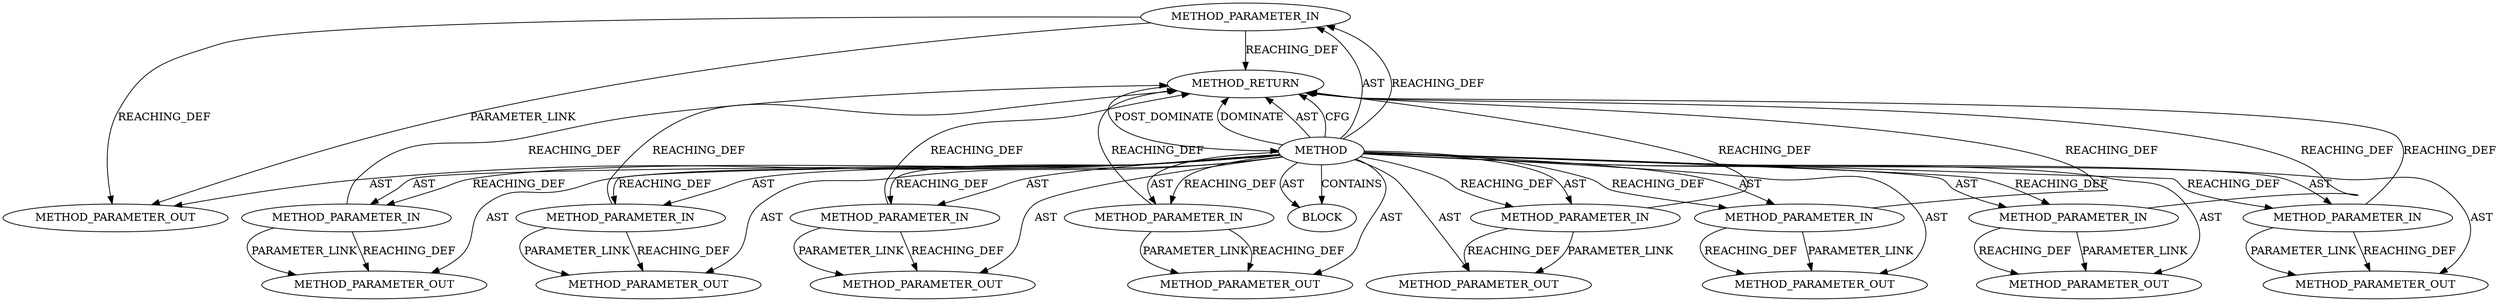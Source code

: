 digraph {
  13561 [label=METHOD_PARAMETER_OUT ORDER=4 CODE="p4" IS_VARIADIC=false TYPE_FULL_NAME="ANY" EVALUATION_STRATEGY="BY_VALUE" INDEX=4 NAME="p4"]
  12809 [label=METHOD_PARAMETER_IN ORDER=1 CODE="p1" IS_VARIADIC=false TYPE_FULL_NAME="ANY" EVALUATION_STRATEGY="BY_VALUE" INDEX=1 NAME="p1"]
  12814 [label=METHOD_PARAMETER_IN ORDER=6 CODE="p6" IS_VARIADIC=false TYPE_FULL_NAME="ANY" EVALUATION_STRATEGY="BY_VALUE" INDEX=6 NAME="p6"]
  12815 [label=METHOD_PARAMETER_IN ORDER=7 CODE="p7" IS_VARIADIC=false TYPE_FULL_NAME="ANY" EVALUATION_STRATEGY="BY_VALUE" INDEX=7 NAME="p7"]
  13558 [label=METHOD_PARAMETER_OUT ORDER=1 CODE="p1" IS_VARIADIC=false TYPE_FULL_NAME="ANY" EVALUATION_STRATEGY="BY_VALUE" INDEX=1 NAME="p1"]
  13564 [label=METHOD_PARAMETER_OUT ORDER=7 CODE="p7" IS_VARIADIC=false TYPE_FULL_NAME="ANY" EVALUATION_STRATEGY="BY_VALUE" INDEX=7 NAME="p7"]
  12812 [label=METHOD_PARAMETER_IN ORDER=4 CODE="p4" IS_VARIADIC=false TYPE_FULL_NAME="ANY" EVALUATION_STRATEGY="BY_VALUE" INDEX=4 NAME="p4"]
  12817 [label=METHOD_PARAMETER_IN ORDER=9 CODE="p9" IS_VARIADIC=false TYPE_FULL_NAME="ANY" EVALUATION_STRATEGY="BY_VALUE" INDEX=9 NAME="p9"]
  12819 [label=METHOD_RETURN ORDER=2 CODE="RET" TYPE_FULL_NAME="ANY" EVALUATION_STRATEGY="BY_VALUE"]
  12816 [label=METHOD_PARAMETER_IN ORDER=8 CODE="p8" IS_VARIADIC=false TYPE_FULL_NAME="ANY" EVALUATION_STRATEGY="BY_VALUE" INDEX=8 NAME="p8"]
  13559 [label=METHOD_PARAMETER_OUT ORDER=2 CODE="p2" IS_VARIADIC=false TYPE_FULL_NAME="ANY" EVALUATION_STRATEGY="BY_VALUE" INDEX=2 NAME="p2"]
  13566 [label=METHOD_PARAMETER_OUT ORDER=9 CODE="p9" IS_VARIADIC=false TYPE_FULL_NAME="ANY" EVALUATION_STRATEGY="BY_VALUE" INDEX=9 NAME="p9"]
  13565 [label=METHOD_PARAMETER_OUT ORDER=8 CODE="p8" IS_VARIADIC=false TYPE_FULL_NAME="ANY" EVALUATION_STRATEGY="BY_VALUE" INDEX=8 NAME="p8"]
  13560 [label=METHOD_PARAMETER_OUT ORDER=3 CODE="p3" IS_VARIADIC=false TYPE_FULL_NAME="ANY" EVALUATION_STRATEGY="BY_VALUE" INDEX=3 NAME="p3"]
  12813 [label=METHOD_PARAMETER_IN ORDER=5 CODE="p5" IS_VARIADIC=false TYPE_FULL_NAME="ANY" EVALUATION_STRATEGY="BY_VALUE" INDEX=5 NAME="p5"]
  12810 [label=METHOD_PARAMETER_IN ORDER=2 CODE="p2" IS_VARIADIC=false TYPE_FULL_NAME="ANY" EVALUATION_STRATEGY="BY_VALUE" INDEX=2 NAME="p2"]
  12811 [label=METHOD_PARAMETER_IN ORDER=3 CODE="p3" IS_VARIADIC=false TYPE_FULL_NAME="ANY" EVALUATION_STRATEGY="BY_VALUE" INDEX=3 NAME="p3"]
  12818 [label=BLOCK ORDER=1 ARGUMENT_INDEX=1 CODE="<empty>" TYPE_FULL_NAME="ANY"]
  13562 [label=METHOD_PARAMETER_OUT ORDER=5 CODE="p5" IS_VARIADIC=false TYPE_FULL_NAME="ANY" EVALUATION_STRATEGY="BY_VALUE" INDEX=5 NAME="p5"]
  13563 [label=METHOD_PARAMETER_OUT ORDER=6 CODE="p6" IS_VARIADIC=false TYPE_FULL_NAME="ANY" EVALUATION_STRATEGY="BY_VALUE" INDEX=6 NAME="p6"]
  12808 [label=METHOD AST_PARENT_TYPE="NAMESPACE_BLOCK" AST_PARENT_FULL_NAME="<global>" ORDER=0 CODE="<empty>" FULL_NAME="handle_auth_done" IS_EXTERNAL=true FILENAME="<empty>" SIGNATURE="" NAME="handle_auth_done"]
  12809 -> 13558 [label=PARAMETER_LINK ]
  12816 -> 12819 [label=REACHING_DEF VARIABLE="p8"]
  12808 -> 12811 [label=AST ]
  12808 -> 12811 [label=REACHING_DEF VARIABLE=""]
  12808 -> 13566 [label=AST ]
  12817 -> 12819 [label=REACHING_DEF VARIABLE="p9"]
  12811 -> 13560 [label=REACHING_DEF VARIABLE="p3"]
  12808 -> 12818 [label=AST ]
  12808 -> 12817 [label=REACHING_DEF VARIABLE=""]
  12810 -> 13559 [label=PARAMETER_LINK ]
  12810 -> 12819 [label=REACHING_DEF VARIABLE="p2"]
  12808 -> 13565 [label=AST ]
  12808 -> 13561 [label=AST ]
  12814 -> 12819 [label=REACHING_DEF VARIABLE="p6"]
  12808 -> 12813 [label=REACHING_DEF VARIABLE=""]
  12808 -> 13563 [label=AST ]
  12808 -> 12816 [label=AST ]
  12811 -> 13560 [label=PARAMETER_LINK ]
  12808 -> 12819 [label=DOMINATE ]
  12813 -> 12819 [label=REACHING_DEF VARIABLE="p5"]
  12808 -> 12813 [label=AST ]
  12812 -> 13561 [label=REACHING_DEF VARIABLE="p4"]
  12816 -> 13565 [label=REACHING_DEF VARIABLE="p8"]
  12808 -> 12815 [label=REACHING_DEF VARIABLE=""]
  12808 -> 13560 [label=AST ]
  12814 -> 13563 [label=REACHING_DEF VARIABLE="p6"]
  12815 -> 13564 [label=REACHING_DEF VARIABLE="p7"]
  12808 -> 12817 [label=AST ]
  12812 -> 12819 [label=REACHING_DEF VARIABLE="p4"]
  12808 -> 12810 [label=AST ]
  12816 -> 13565 [label=PARAMETER_LINK ]
  12808 -> 12818 [label=CONTAINS ]
  12808 -> 12819 [label=AST ]
  12817 -> 13566 [label=REACHING_DEF VARIABLE="p9"]
  12815 -> 13564 [label=PARAMETER_LINK ]
  12808 -> 12810 [label=REACHING_DEF VARIABLE=""]
  12812 -> 13561 [label=PARAMETER_LINK ]
  12813 -> 13562 [label=REACHING_DEF VARIABLE="p5"]
  12808 -> 12809 [label=REACHING_DEF VARIABLE=""]
  12808 -> 13559 [label=AST ]
  12808 -> 12809 [label=AST ]
  12808 -> 13562 [label=AST ]
  12808 -> 12814 [label=REACHING_DEF VARIABLE=""]
  12808 -> 13558 [label=AST ]
  12808 -> 12815 [label=AST ]
  12808 -> 12816 [label=REACHING_DEF VARIABLE=""]
  12808 -> 12814 [label=AST ]
  12814 -> 13563 [label=PARAMETER_LINK ]
  12819 -> 12808 [label=POST_DOMINATE ]
  12808 -> 12812 [label=AST ]
  12815 -> 12819 [label=REACHING_DEF VARIABLE="p7"]
  12808 -> 13564 [label=AST ]
  12817 -> 13566 [label=PARAMETER_LINK ]
  12813 -> 13562 [label=PARAMETER_LINK ]
  12808 -> 12812 [label=REACHING_DEF VARIABLE=""]
  12808 -> 12819 [label=CFG ]
  12810 -> 13559 [label=REACHING_DEF VARIABLE="p2"]
  12809 -> 13558 [label=REACHING_DEF VARIABLE="p1"]
  12811 -> 12819 [label=REACHING_DEF VARIABLE="p3"]
  12809 -> 12819 [label=REACHING_DEF VARIABLE="p1"]
}
